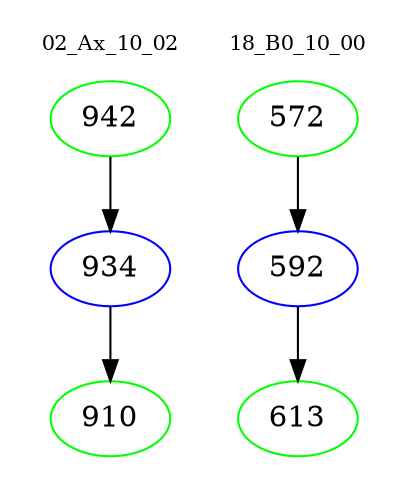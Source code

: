 digraph{
subgraph cluster_0 {
color = white
label = "02_Ax_10_02";
fontsize=10;
T0_942 [label="942", color="green"]
T0_942 -> T0_934 [color="black"]
T0_934 [label="934", color="blue"]
T0_934 -> T0_910 [color="black"]
T0_910 [label="910", color="green"]
}
subgraph cluster_1 {
color = white
label = "18_B0_10_00";
fontsize=10;
T1_572 [label="572", color="green"]
T1_572 -> T1_592 [color="black"]
T1_592 [label="592", color="blue"]
T1_592 -> T1_613 [color="black"]
T1_613 [label="613", color="green"]
}
}
